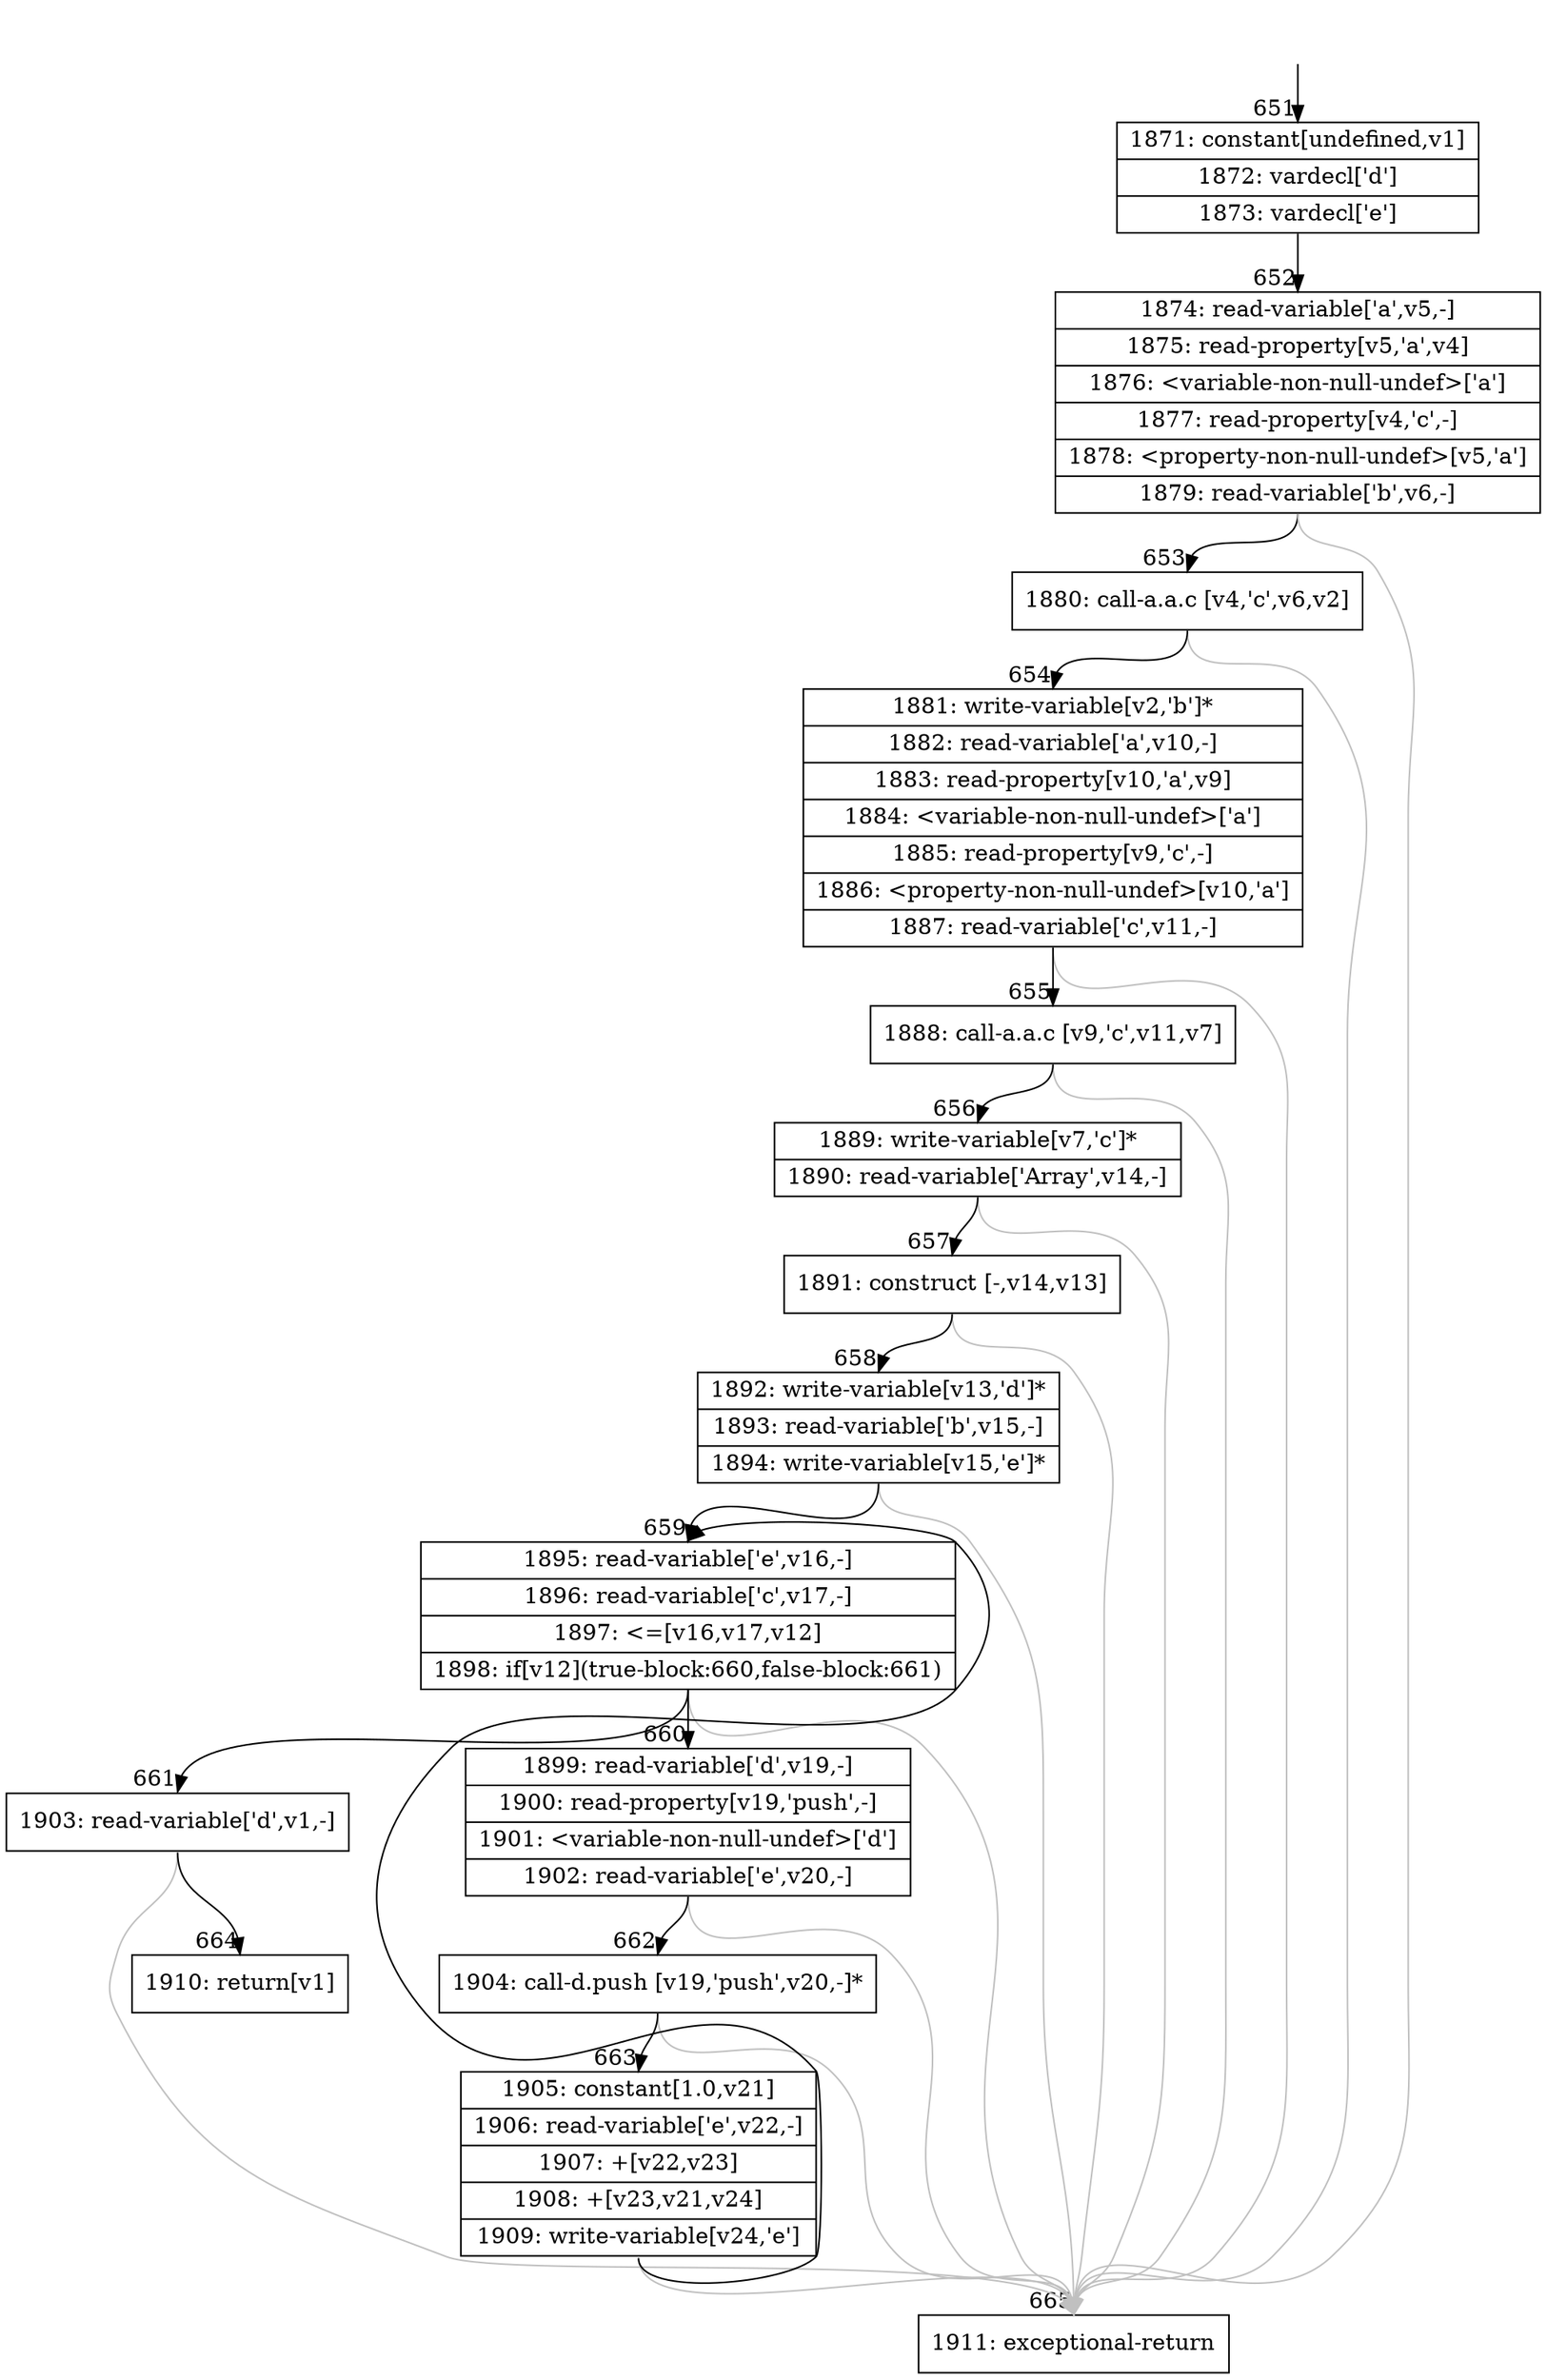 digraph {
rankdir="TD"
BB_entry58[shape=none,label=""];
BB_entry58 -> BB651 [tailport=s, headport=n, headlabel="    651"]
BB651 [shape=record label="{1871: constant[undefined,v1]|1872: vardecl['d']|1873: vardecl['e']}" ] 
BB651 -> BB652 [tailport=s, headport=n, headlabel="      652"]
BB652 [shape=record label="{1874: read-variable['a',v5,-]|1875: read-property[v5,'a',v4]|1876: \<variable-non-null-undef\>['a']|1877: read-property[v4,'c',-]|1878: \<property-non-null-undef\>[v5,'a']|1879: read-variable['b',v6,-]}" ] 
BB652 -> BB653 [tailport=s, headport=n, headlabel="      653"]
BB652 -> BB665 [tailport=s, headport=n, color=gray, headlabel="      665"]
BB653 [shape=record label="{1880: call-a.a.c [v4,'c',v6,v2]}" ] 
BB653 -> BB654 [tailport=s, headport=n, headlabel="      654"]
BB653 -> BB665 [tailport=s, headport=n, color=gray]
BB654 [shape=record label="{1881: write-variable[v2,'b']*|1882: read-variable['a',v10,-]|1883: read-property[v10,'a',v9]|1884: \<variable-non-null-undef\>['a']|1885: read-property[v9,'c',-]|1886: \<property-non-null-undef\>[v10,'a']|1887: read-variable['c',v11,-]}" ] 
BB654 -> BB655 [tailport=s, headport=n, headlabel="      655"]
BB654 -> BB665 [tailport=s, headport=n, color=gray]
BB655 [shape=record label="{1888: call-a.a.c [v9,'c',v11,v7]}" ] 
BB655 -> BB656 [tailport=s, headport=n, headlabel="      656"]
BB655 -> BB665 [tailport=s, headport=n, color=gray]
BB656 [shape=record label="{1889: write-variable[v7,'c']*|1890: read-variable['Array',v14,-]}" ] 
BB656 -> BB657 [tailport=s, headport=n, headlabel="      657"]
BB656 -> BB665 [tailport=s, headport=n, color=gray]
BB657 [shape=record label="{1891: construct [-,v14,v13]}" ] 
BB657 -> BB658 [tailport=s, headport=n, headlabel="      658"]
BB657 -> BB665 [tailport=s, headport=n, color=gray]
BB658 [shape=record label="{1892: write-variable[v13,'d']*|1893: read-variable['b',v15,-]|1894: write-variable[v15,'e']*}" ] 
BB658 -> BB659 [tailport=s, headport=n, headlabel="      659"]
BB658 -> BB665 [tailport=s, headport=n, color=gray]
BB659 [shape=record label="{1895: read-variable['e',v16,-]|1896: read-variable['c',v17,-]|1897: \<=[v16,v17,v12]|1898: if[v12](true-block:660,false-block:661)}" ] 
BB659 -> BB660 [tailport=s, headport=n, headlabel="      660"]
BB659 -> BB661 [tailport=s, headport=n, headlabel="      661"]
BB659 -> BB665 [tailport=s, headport=n, color=gray]
BB660 [shape=record label="{1899: read-variable['d',v19,-]|1900: read-property[v19,'push',-]|1901: \<variable-non-null-undef\>['d']|1902: read-variable['e',v20,-]}" ] 
BB660 -> BB662 [tailport=s, headport=n, headlabel="      662"]
BB660 -> BB665 [tailport=s, headport=n, color=gray]
BB661 [shape=record label="{1903: read-variable['d',v1,-]}" ] 
BB661 -> BB664 [tailport=s, headport=n, headlabel="      664"]
BB661 -> BB665 [tailport=s, headport=n, color=gray]
BB662 [shape=record label="{1904: call-d.push [v19,'push',v20,-]*}" ] 
BB662 -> BB663 [tailport=s, headport=n, headlabel="      663"]
BB662 -> BB665 [tailport=s, headport=n, color=gray]
BB663 [shape=record label="{1905: constant[1.0,v21]|1906: read-variable['e',v22,-]|1907: +[v22,v23]|1908: +[v23,v21,v24]|1909: write-variable[v24,'e']}" ] 
BB663 -> BB659 [tailport=s, headport=n]
BB663 -> BB665 [tailport=s, headport=n, color=gray]
BB664 [shape=record label="{1910: return[v1]}" ] 
BB665 [shape=record label="{1911: exceptional-return}" ] 
}
